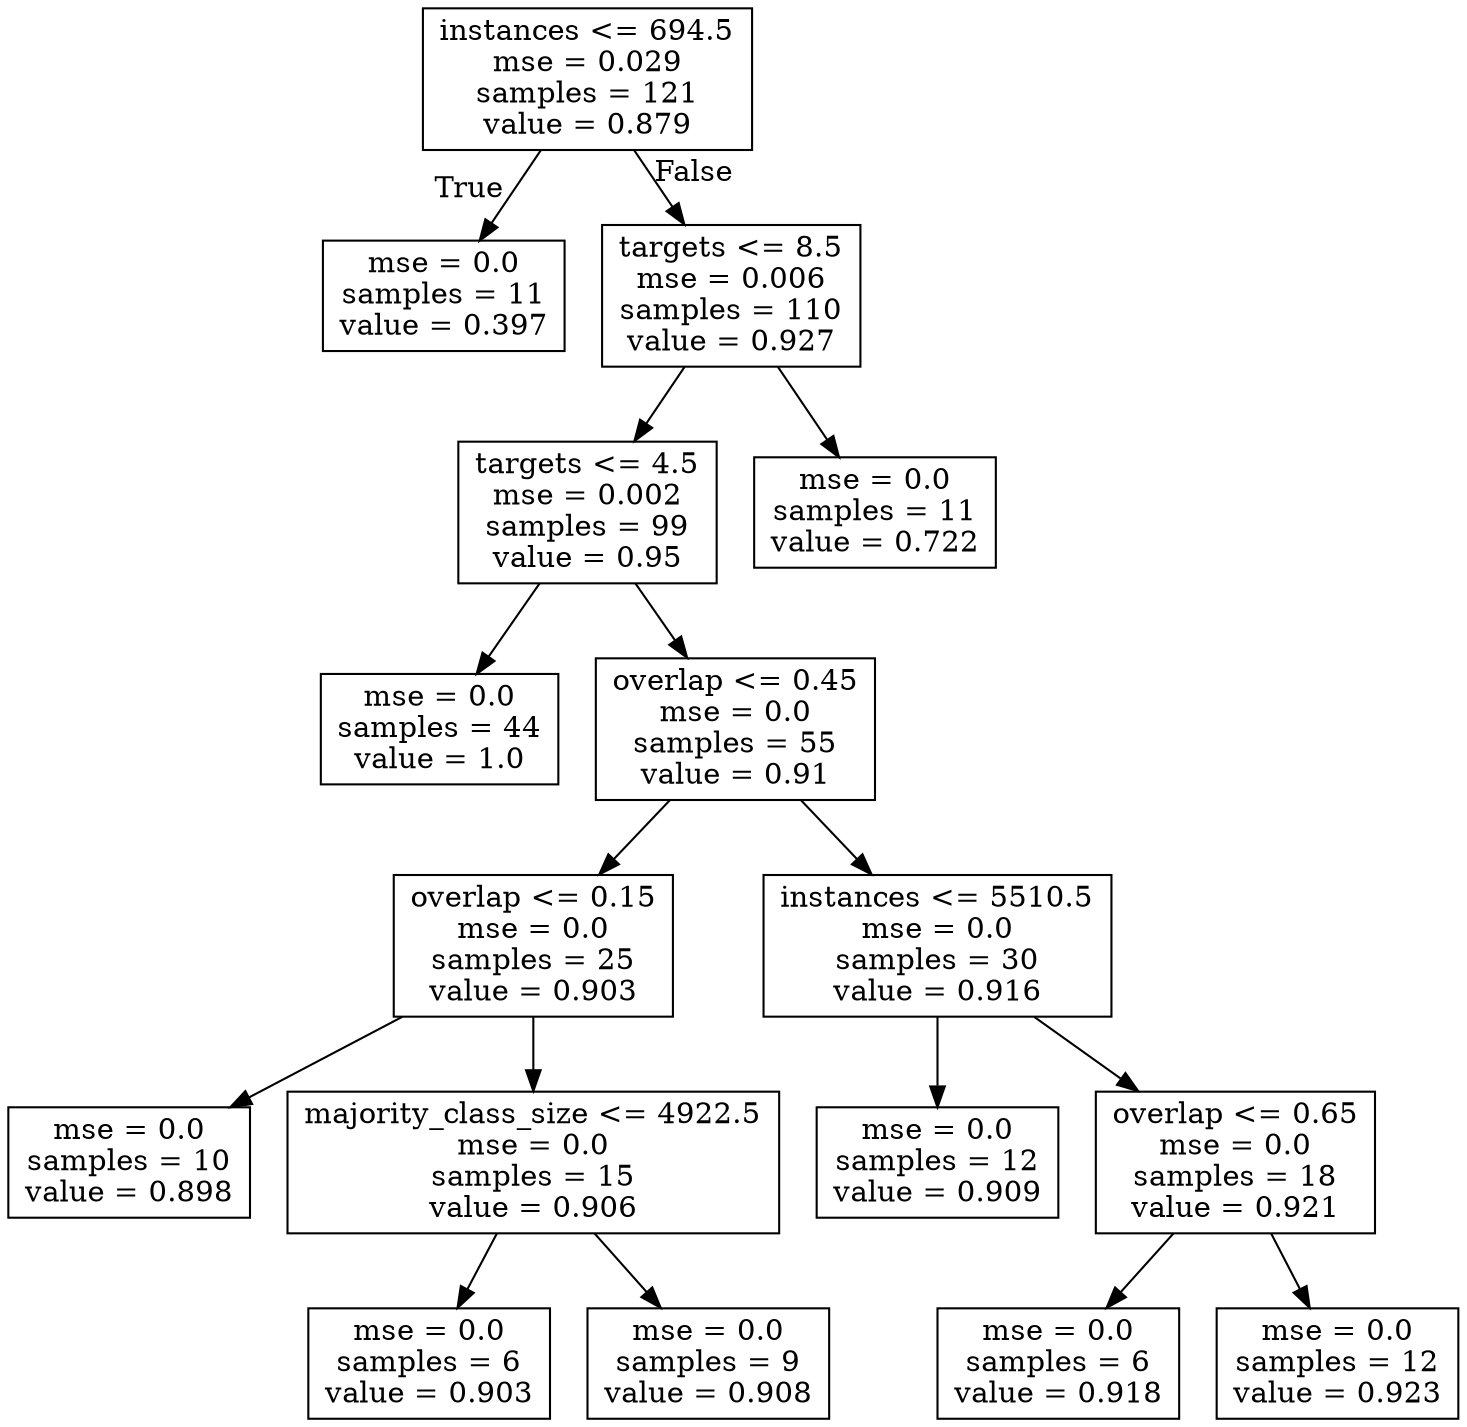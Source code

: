 digraph Tree {
node [shape=box] ;
0 [label="instances <= 694.5\nmse = 0.029\nsamples = 121\nvalue = 0.879"] ;
1 [label="mse = 0.0\nsamples = 11\nvalue = 0.397"] ;
0 -> 1 [labeldistance=2.5, labelangle=45, headlabel="True"] ;
2 [label="targets <= 8.5\nmse = 0.006\nsamples = 110\nvalue = 0.927"] ;
0 -> 2 [labeldistance=2.5, labelangle=-45, headlabel="False"] ;
3 [label="targets <= 4.5\nmse = 0.002\nsamples = 99\nvalue = 0.95"] ;
2 -> 3 ;
4 [label="mse = 0.0\nsamples = 44\nvalue = 1.0"] ;
3 -> 4 ;
5 [label="overlap <= 0.45\nmse = 0.0\nsamples = 55\nvalue = 0.91"] ;
3 -> 5 ;
6 [label="overlap <= 0.15\nmse = 0.0\nsamples = 25\nvalue = 0.903"] ;
5 -> 6 ;
7 [label="mse = 0.0\nsamples = 10\nvalue = 0.898"] ;
6 -> 7 ;
8 [label="majority_class_size <= 4922.5\nmse = 0.0\nsamples = 15\nvalue = 0.906"] ;
6 -> 8 ;
9 [label="mse = 0.0\nsamples = 6\nvalue = 0.903"] ;
8 -> 9 ;
10 [label="mse = 0.0\nsamples = 9\nvalue = 0.908"] ;
8 -> 10 ;
11 [label="instances <= 5510.5\nmse = 0.0\nsamples = 30\nvalue = 0.916"] ;
5 -> 11 ;
12 [label="mse = 0.0\nsamples = 12\nvalue = 0.909"] ;
11 -> 12 ;
13 [label="overlap <= 0.65\nmse = 0.0\nsamples = 18\nvalue = 0.921"] ;
11 -> 13 ;
14 [label="mse = 0.0\nsamples = 6\nvalue = 0.918"] ;
13 -> 14 ;
15 [label="mse = 0.0\nsamples = 12\nvalue = 0.923"] ;
13 -> 15 ;
16 [label="mse = 0.0\nsamples = 11\nvalue = 0.722"] ;
2 -> 16 ;
}